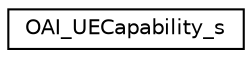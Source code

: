 digraph "Graphical Class Hierarchy"
{
 // LATEX_PDF_SIZE
  edge [fontname="Helvetica",fontsize="10",labelfontname="Helvetica",labelfontsize="10"];
  node [fontname="Helvetica",fontsize="10",shape=record];
  rankdir="LR";
  Node0 [label="OAI_UECapability_s",height=0.2,width=0.4,color="black", fillcolor="white", style="filled",URL="$structOAI__UECapability__s.html",tooltip=" "];
}
